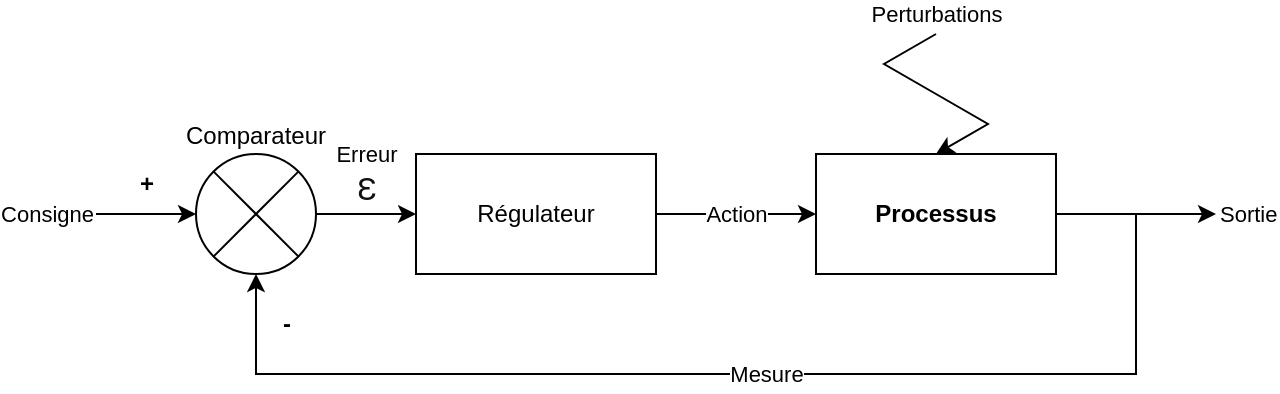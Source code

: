 <mxfile version="20.2.0" type="device"><diagram id="gn3DZBZjnwA7F8ywa0zw" name="Page-1"><mxGraphModel dx="865" dy="483" grid="1" gridSize="10" guides="1" tooltips="1" connect="1" arrows="1" fold="1" page="1" pageScale="1" pageWidth="827" pageHeight="1169" math="0" shadow="0"><root><mxCell id="0"/><mxCell id="1" parent="0"/><mxCell id="EV8rrcU2mFOKGj4s82BI-7" value="Sortie" style="edgeStyle=orthogonalEdgeStyle;rounded=0;orthogonalLoop=1;jettySize=auto;html=1;exitX=1;exitY=0.5;exitDx=0;exitDy=0;align=left;" edge="1" parent="1" source="EV8rrcU2mFOKGj4s82BI-1"><mxGeometry x="1" relative="1" as="geometry"><mxPoint x="760" y="200" as="targetPoint"/><mxPoint as="offset"/></mxGeometry></mxCell><mxCell id="EV8rrcU2mFOKGj4s82BI-9" value="Mesure" style="edgeStyle=orthogonalEdgeStyle;rounded=0;orthogonalLoop=1;jettySize=auto;html=1;entryX=0.5;entryY=1;entryDx=0;entryDy=0;" edge="1" parent="1" target="EV8rrcU2mFOKGj4s82BI-21"><mxGeometry relative="1" as="geometry"><mxPoint x="680" y="200" as="sourcePoint"/><mxPoint x="280" y="230" as="targetPoint"/><Array as="points"><mxPoint x="720" y="200"/><mxPoint x="720" y="280"/><mxPoint x="280" y="280"/></Array></mxGeometry></mxCell><mxCell id="EV8rrcU2mFOKGj4s82BI-1" value="&lt;b&gt;Processus&lt;/b&gt;" style="rounded=0;whiteSpace=wrap;html=1;" vertex="1" parent="1"><mxGeometry x="560" y="170" width="120" height="60" as="geometry"/></mxCell><mxCell id="EV8rrcU2mFOKGj4s82BI-6" value="Action" style="edgeStyle=orthogonalEdgeStyle;rounded=0;orthogonalLoop=1;jettySize=auto;html=1;exitX=1;exitY=0.5;exitDx=0;exitDy=0;entryX=0;entryY=0.5;entryDx=0;entryDy=0;" edge="1" parent="1" source="EV8rrcU2mFOKGj4s82BI-3" target="EV8rrcU2mFOKGj4s82BI-1"><mxGeometry relative="1" as="geometry"/></mxCell><mxCell id="EV8rrcU2mFOKGj4s82BI-3" value="Régulateur" style="rounded=0;whiteSpace=wrap;html=1;" vertex="1" parent="1"><mxGeometry x="360" y="170" width="120" height="60" as="geometry"/></mxCell><mxCell id="EV8rrcU2mFOKGj4s82BI-5" value="Erreur&lt;br&gt;&lt;span style=&quot;color: rgb(17, 17, 17); font-family: Roboto, Helvetica, sans-serif; font-size: 16px; text-align: left;&quot;&gt;Ɛ&lt;/span&gt;" style="rounded=0;orthogonalLoop=1;jettySize=auto;html=1;exitX=1;exitY=0.5;exitDx=0;exitDy=0;" edge="1" parent="1" source="EV8rrcU2mFOKGj4s82BI-21" target="EV8rrcU2mFOKGj4s82BI-3"><mxGeometry y="20" relative="1" as="geometry"><mxPoint x="330" y="230" as="sourcePoint"/><mxPoint as="offset"/></mxGeometry></mxCell><mxCell id="EV8rrcU2mFOKGj4s82BI-12" value="Consigne" style="endArrow=classic;html=1;rounded=0;entryX=0;entryY=0.5;entryDx=0;entryDy=0;align=right;" edge="1" parent="1" target="EV8rrcU2mFOKGj4s82BI-21"><mxGeometry x="-1" width="50" height="50" relative="1" as="geometry"><mxPoint x="200" y="200" as="sourcePoint"/><mxPoint x="250" y="200" as="targetPoint"/><mxPoint as="offset"/></mxGeometry></mxCell><mxCell id="EV8rrcU2mFOKGj4s82BI-13" value="-" style="text;html=1;resizable=0;autosize=1;align=center;verticalAlign=middle;points=[];fillColor=none;strokeColor=none;rounded=0;fontStyle=1" vertex="1" parent="1"><mxGeometry x="280" y="240" width="30" height="30" as="geometry"/></mxCell><mxCell id="EV8rrcU2mFOKGj4s82BI-15" value="&lt;b&gt;+&lt;/b&gt;" style="text;html=1;resizable=0;autosize=1;align=center;verticalAlign=middle;points=[];fillColor=none;strokeColor=none;rounded=0;" vertex="1" parent="1"><mxGeometry x="210" y="170" width="30" height="30" as="geometry"/></mxCell><mxCell id="EV8rrcU2mFOKGj4s82BI-21" value="&lt;div style=&quot;&quot;&gt;&lt;span style=&quot;background-color: initial;&quot;&gt;Comparateur&lt;/span&gt;&lt;/div&gt;" style="shape=sumEllipse;perimeter=ellipsePerimeter;whiteSpace=wrap;html=1;backgroundOutline=1;align=center;verticalAlign=bottom;labelPosition=center;verticalLabelPosition=top;" vertex="1" parent="1"><mxGeometry x="250" y="170" width="60" height="60" as="geometry"/></mxCell><mxCell id="EV8rrcU2mFOKGj4s82BI-22" value="Perturbations" style="edgeStyle=isometricEdgeStyle;endArrow=none;html=1;rounded=0;strokeColor=default;startArrow=classic;startFill=1;verticalAlign=middle;exitX=0.5;exitY=0;exitDx=0;exitDy=0;" edge="1" parent="1" source="EV8rrcU2mFOKGj4s82BI-1"><mxGeometry x="1" y="10" width="50" height="100" relative="1" as="geometry"><mxPoint x="620" y="170" as="sourcePoint"/><mxPoint x="620" y="110" as="targetPoint"/><mxPoint x="5" y="-1" as="offset"/></mxGeometry></mxCell></root></mxGraphModel></diagram></mxfile>